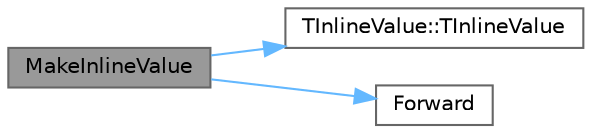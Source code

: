 digraph "MakeInlineValue"
{
 // INTERACTIVE_SVG=YES
 // LATEX_PDF_SIZE
  bgcolor="transparent";
  edge [fontname=Helvetica,fontsize=10,labelfontname=Helvetica,labelfontsize=10];
  node [fontname=Helvetica,fontsize=10,shape=box,height=0.2,width=0.4];
  rankdir="LR";
  Node1 [id="Node000001",label="MakeInlineValue",height=0.2,width=0.4,color="gray40", fillcolor="grey60", style="filled", fontcolor="black",tooltip="Construct a new TInlineValue<BaseType> from the specified user type, and arguments."];
  Node1 -> Node2 [id="edge1_Node000001_Node000002",color="steelblue1",style="solid",tooltip=" "];
  Node2 [id="Node000002",label="TInlineValue::TInlineValue",height=0.2,width=0.4,color="grey40", fillcolor="white", style="filled",URL="$db/d30/classTInlineValue.html#a525a23a680fa5baa0b02052512c1069e",tooltip="Default construction to an empty container."];
  Node1 -> Node3 [id="edge2_Node000001_Node000003",color="steelblue1",style="solid",tooltip=" "];
  Node3 [id="Node000003",label="Forward",height=0.2,width=0.4,color="grey40", fillcolor="white", style="filled",URL="$d4/d24/UnrealTemplate_8h.html#a68f280c1d561a8899a1e9e3ea8405d00",tooltip="Forward will cast a reference to an rvalue reference."];
}
